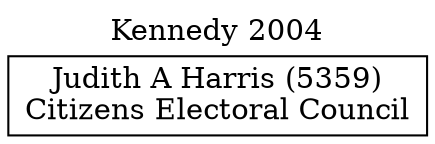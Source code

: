 // House preference flow
digraph "Judith A Harris (5359)_Kennedy_2004" {
	graph [label="Kennedy 2004" labelloc=t mclimit=10]
	node [shape=box]
	"Judith A Harris (5359)" [label="Judith A Harris (5359)
Citizens Electoral Council"]
}

